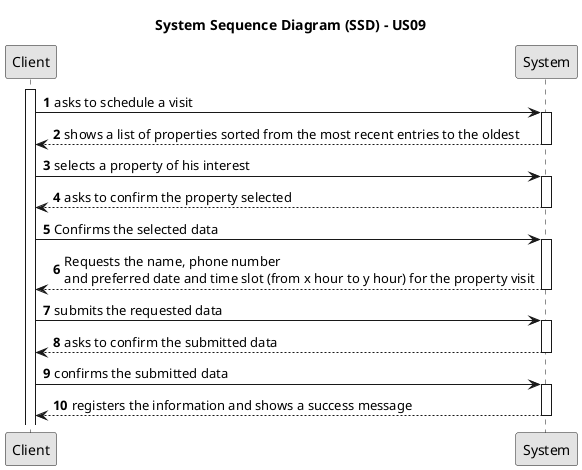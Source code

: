 @startuml
'https://plantuml.com/sequence-diagram
skinparam monochrome true
skinparam packageStyle rectangle
skinparam shadowing false

title System Sequence Diagram (SSD) - US09

autonumber

activate Client

Client -> System: asks to schedule a visit
activate System

System --> Client: shows a list of properties sorted from the most recent entries to the oldest
deactivate System

Client -> System: selects a property of his interest
activate System

System --> Client: asks to confirm the property selected
deactivate System

Client -> System: Confirms the selected data
activate System

System --> Client: Requests the name, phone number \nand preferred date and time slot (from x hour to y hour) for the property visit
deactivate System

Client -> System: submits the requested data
activate System

System --> Client: asks to confirm the submitted data
deactivate System

Client -> System: confirms the submitted data
activate System

System --> Client: registers the information and shows a success message
deactivate System

@enduml